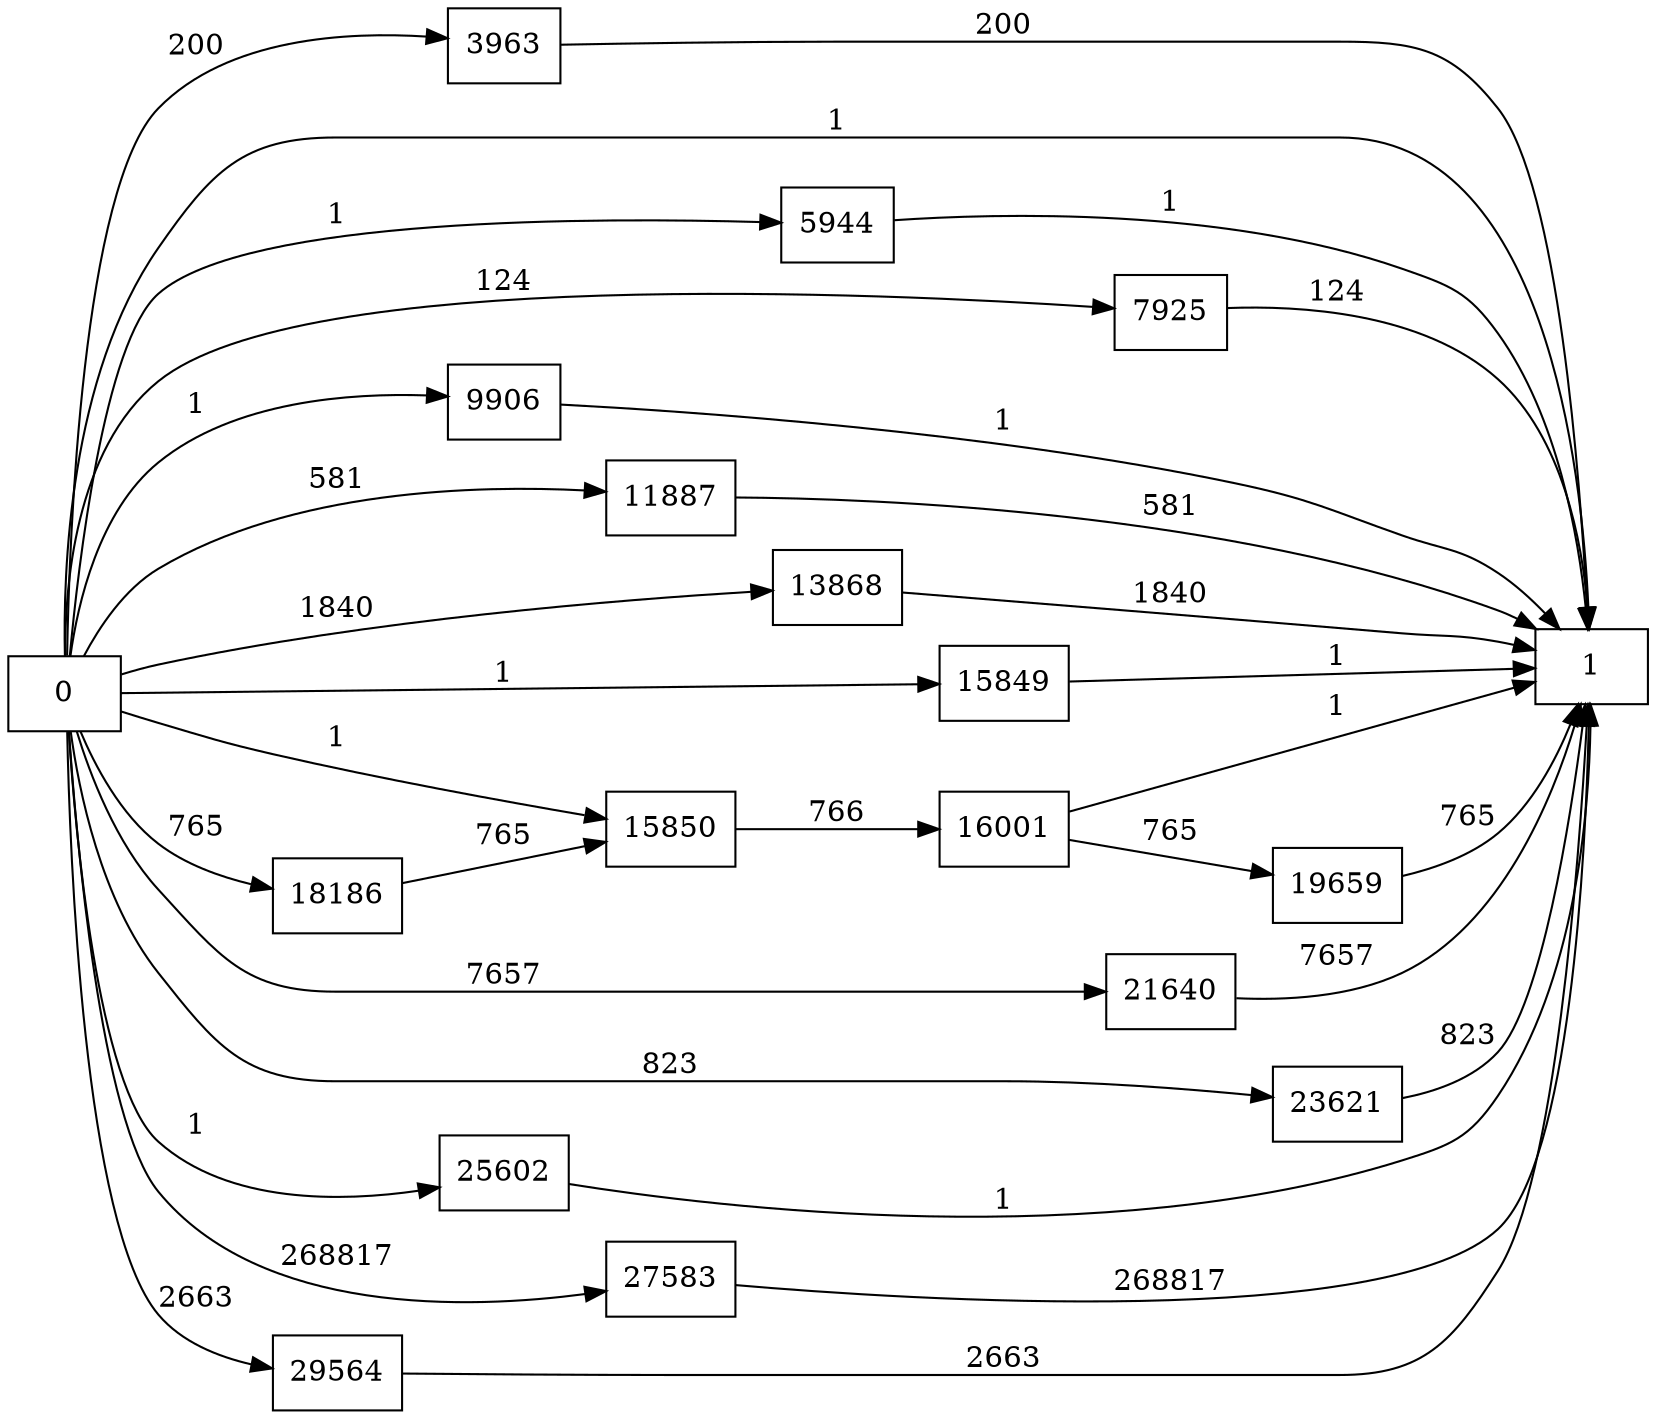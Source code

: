 digraph {
	graph [rankdir=LR]
	node [shape=rectangle]
	3963 -> 1 [label=200]
	5944 -> 1 [label=1]
	7925 -> 1 [label=124]
	9906 -> 1 [label=1]
	11887 -> 1 [label=581]
	13868 -> 1 [label=1840]
	15849 -> 1 [label=1]
	15850 -> 16001 [label=766]
	16001 -> 1 [label=1]
	16001 -> 19659 [label=765]
	18186 -> 15850 [label=765]
	19659 -> 1 [label=765]
	21640 -> 1 [label=7657]
	23621 -> 1 [label=823]
	25602 -> 1 [label=1]
	27583 -> 1 [label=268817]
	29564 -> 1 [label=2663]
	0 -> 15850 [label=1]
	0 -> 1 [label=1]
	0 -> 3963 [label=200]
	0 -> 5944 [label=1]
	0 -> 7925 [label=124]
	0 -> 9906 [label=1]
	0 -> 11887 [label=581]
	0 -> 13868 [label=1840]
	0 -> 15849 [label=1]
	0 -> 18186 [label=765]
	0 -> 21640 [label=7657]
	0 -> 23621 [label=823]
	0 -> 25602 [label=1]
	0 -> 27583 [label=268817]
	0 -> 29564 [label=2663]
}
